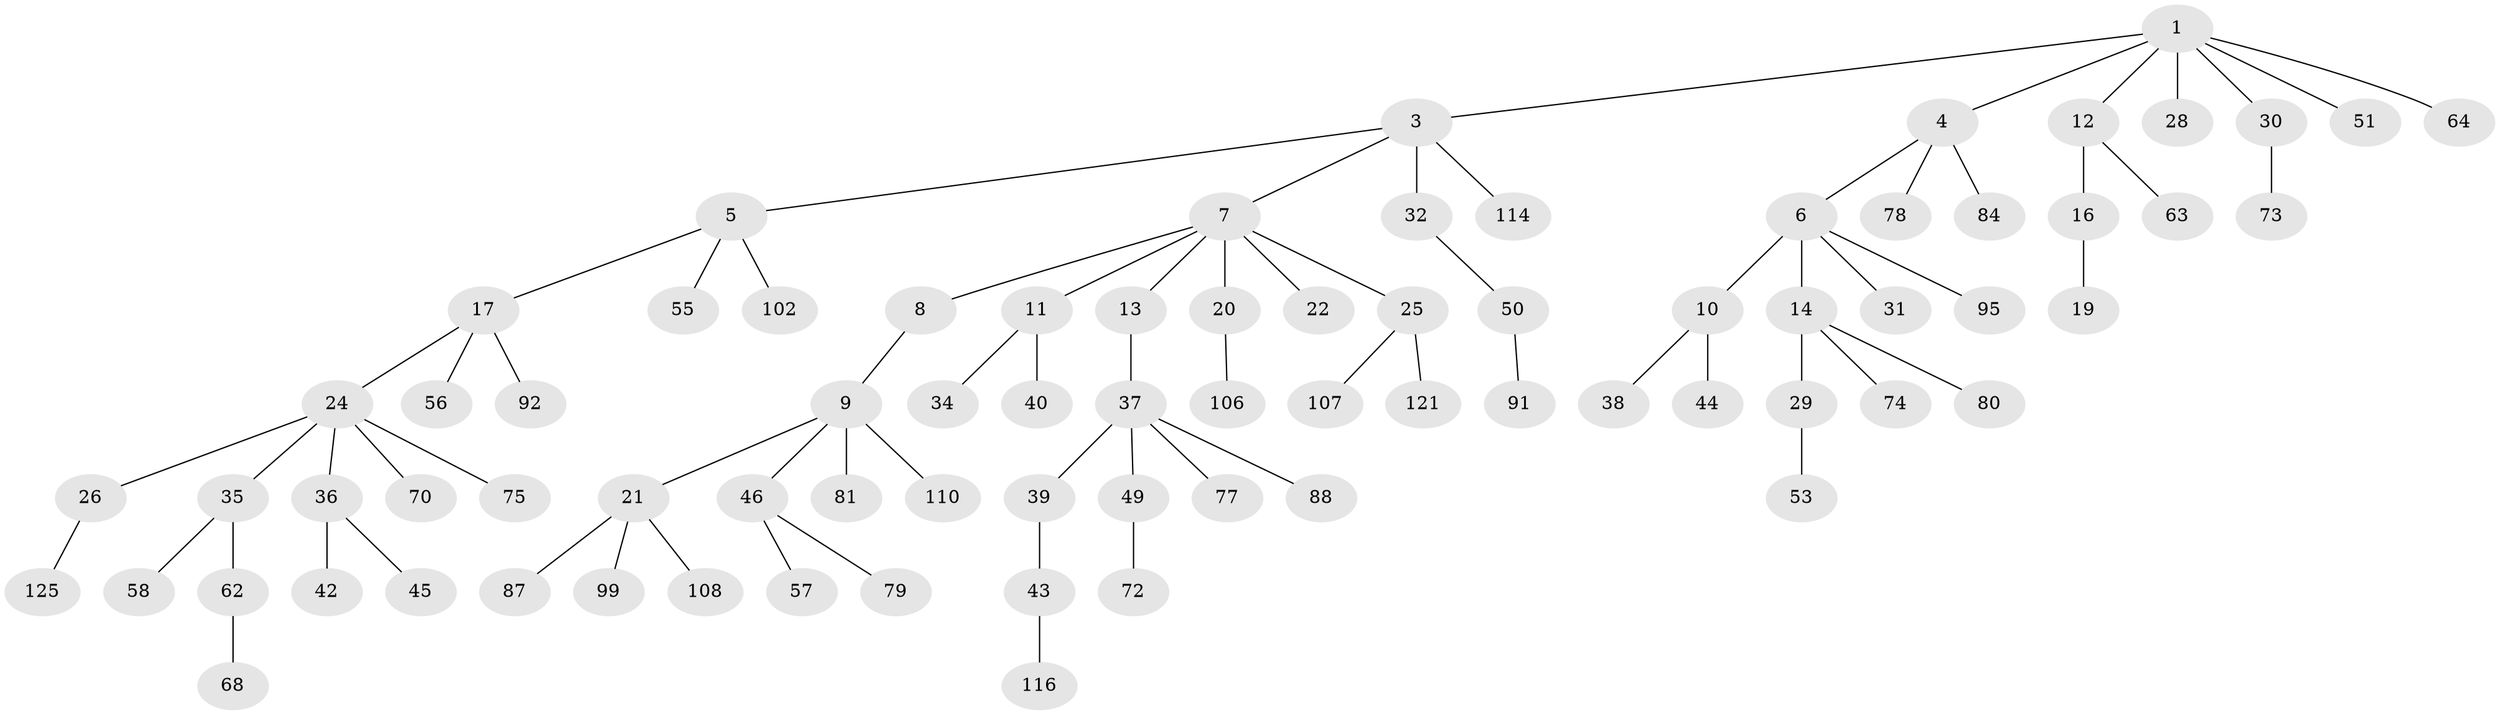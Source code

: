 // original degree distribution, {5: 0.03875968992248062, 4: 0.05426356589147287, 7: 0.015503875968992248, 2: 0.24031007751937986, 3: 0.14728682170542637, 1: 0.49612403100775193, 6: 0.007751937984496124}
// Generated by graph-tools (version 1.1) at 2025/19/03/04/25 18:19:15]
// undirected, 77 vertices, 76 edges
graph export_dot {
graph [start="1"]
  node [color=gray90,style=filled];
  1 [super="+2"];
  3;
  4;
  5;
  6;
  7;
  8;
  9 [super="+15"];
  10;
  11;
  12;
  13 [super="+85"];
  14 [super="+18+23"];
  16;
  17;
  19 [super="+82"];
  20;
  21 [super="+83+54"];
  22;
  24 [super="+61"];
  25 [super="+48"];
  26;
  28;
  29 [super="+89"];
  30 [super="+60"];
  31;
  32 [super="+33+86"];
  34;
  35;
  36 [super="+41"];
  37 [super="+67+47+120"];
  38 [super="+94+117"];
  39;
  40;
  42;
  43;
  44 [super="+71"];
  45;
  46;
  49;
  50 [super="+59"];
  51 [super="+100"];
  53;
  55;
  56;
  57;
  58;
  62 [super="+93"];
  63;
  64 [super="+97"];
  68;
  70;
  72;
  73 [super="+76+105"];
  74;
  75;
  77;
  78;
  79 [super="+111"];
  80 [super="+115"];
  81;
  84;
  87;
  88 [super="+118"];
  91;
  92;
  95;
  99;
  102;
  106;
  107;
  108;
  110 [super="+124"];
  114;
  116;
  121;
  125;
  1 -- 3;
  1 -- 12;
  1 -- 51;
  1 -- 64;
  1 -- 4;
  1 -- 28;
  1 -- 30;
  3 -- 5;
  3 -- 7;
  3 -- 32;
  3 -- 114;
  4 -- 6;
  4 -- 78;
  4 -- 84;
  5 -- 17;
  5 -- 55;
  5 -- 102;
  6 -- 10;
  6 -- 14;
  6 -- 31;
  6 -- 95;
  7 -- 8;
  7 -- 11;
  7 -- 13;
  7 -- 20;
  7 -- 22;
  7 -- 25;
  8 -- 9;
  9 -- 21;
  9 -- 81;
  9 -- 110;
  9 -- 46;
  10 -- 38;
  10 -- 44;
  11 -- 34;
  11 -- 40;
  12 -- 16;
  12 -- 63;
  13 -- 37;
  14 -- 74;
  14 -- 29;
  14 -- 80;
  16 -- 19;
  17 -- 24;
  17 -- 56;
  17 -- 92;
  20 -- 106;
  21 -- 99;
  21 -- 108;
  21 -- 87;
  24 -- 26;
  24 -- 35;
  24 -- 36;
  24 -- 70;
  24 -- 75;
  25 -- 107;
  25 -- 121;
  26 -- 125;
  29 -- 53;
  30 -- 73;
  32 -- 50;
  35 -- 58;
  35 -- 62;
  36 -- 45;
  36 -- 42;
  37 -- 39;
  37 -- 49;
  37 -- 88;
  37 -- 77;
  39 -- 43;
  43 -- 116;
  46 -- 57;
  46 -- 79;
  49 -- 72;
  50 -- 91;
  62 -- 68;
}
